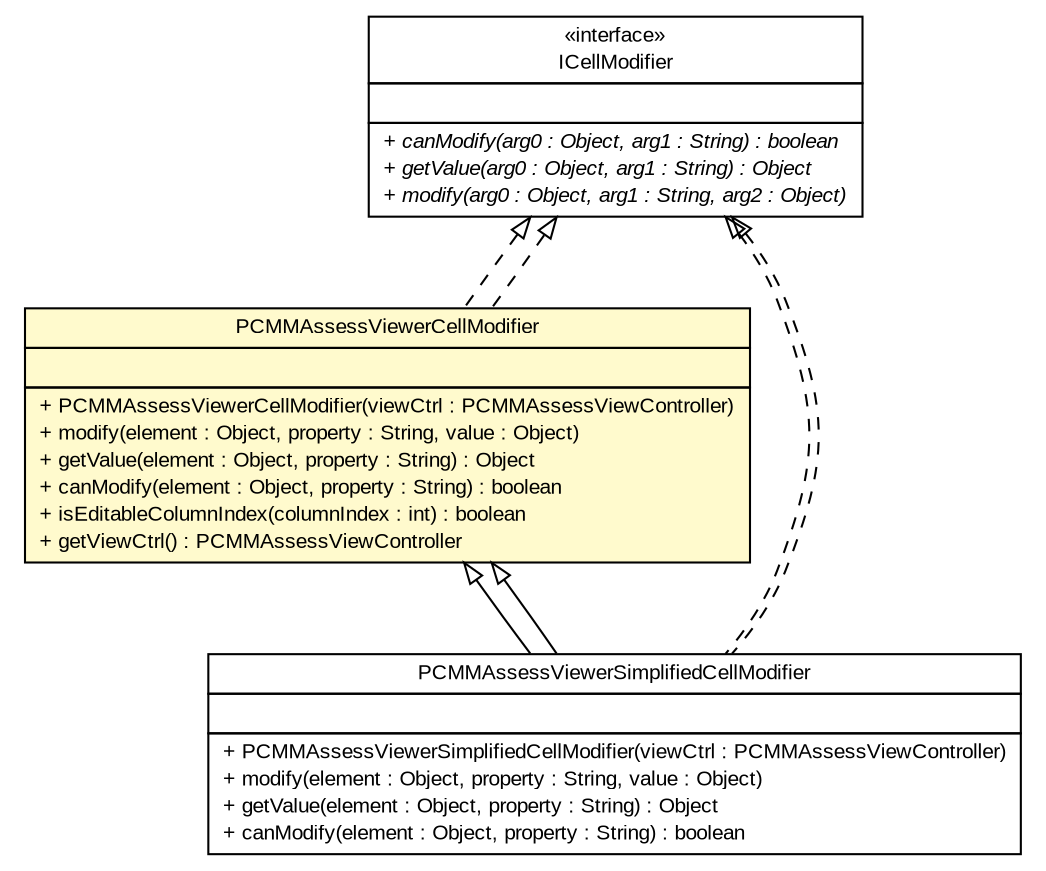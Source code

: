 #!/usr/local/bin/dot
#
# Class diagram 
# Generated by UMLGraph version R5_6-24-gf6e263 (http://www.umlgraph.org/)
#

digraph G {
	edge [fontname="arial",fontsize=10,labelfontname="arial",labelfontsize=10];
	node [fontname="arial",fontsize=10,shape=plaintext];
	nodesep=0.25;
	ranksep=0.5;
	// gov.sandia.cf.parts.ui.pcmm.editors.PCMMAssessViewerCellModifier
	c255838 [label=<<table title="gov.sandia.cf.parts.ui.pcmm.editors.PCMMAssessViewerCellModifier" border="0" cellborder="1" cellspacing="0" cellpadding="2" port="p" bgcolor="lemonChiffon" href="./PCMMAssessViewerCellModifier.html">
		<tr><td><table border="0" cellspacing="0" cellpadding="1">
<tr><td align="center" balign="center"> PCMMAssessViewerCellModifier </td></tr>
		</table></td></tr>
		<tr><td><table border="0" cellspacing="0" cellpadding="1">
<tr><td align="left" balign="left">  </td></tr>
		</table></td></tr>
		<tr><td><table border="0" cellspacing="0" cellpadding="1">
<tr><td align="left" balign="left"> + PCMMAssessViewerCellModifier(viewCtrl : PCMMAssessViewController) </td></tr>
<tr><td align="left" balign="left"> + modify(element : Object, property : String, value : Object) </td></tr>
<tr><td align="left" balign="left"> + getValue(element : Object, property : String) : Object </td></tr>
<tr><td align="left" balign="left"> + canModify(element : Object, property : String) : boolean </td></tr>
<tr><td align="left" balign="left"> + isEditableColumnIndex(columnIndex : int) : boolean </td></tr>
<tr><td align="left" balign="left"> + getViewCtrl() : PCMMAssessViewController </td></tr>
		</table></td></tr>
		</table>>, URL="./PCMMAssessViewerCellModifier.html", fontname="arial", fontcolor="black", fontsize=10.0];
	// gov.sandia.cf.parts.ui.pcmm.editors.PCMMAssessViewerSimplifiedCellModifier
	c255839 [label=<<table title="gov.sandia.cf.parts.ui.pcmm.editors.PCMMAssessViewerSimplifiedCellModifier" border="0" cellborder="1" cellspacing="0" cellpadding="2" port="p" href="./PCMMAssessViewerSimplifiedCellModifier.html">
		<tr><td><table border="0" cellspacing="0" cellpadding="1">
<tr><td align="center" balign="center"> PCMMAssessViewerSimplifiedCellModifier </td></tr>
		</table></td></tr>
		<tr><td><table border="0" cellspacing="0" cellpadding="1">
<tr><td align="left" balign="left">  </td></tr>
		</table></td></tr>
		<tr><td><table border="0" cellspacing="0" cellpadding="1">
<tr><td align="left" balign="left"> + PCMMAssessViewerSimplifiedCellModifier(viewCtrl : PCMMAssessViewController) </td></tr>
<tr><td align="left" balign="left"> + modify(element : Object, property : String, value : Object) </td></tr>
<tr><td align="left" balign="left"> + getValue(element : Object, property : String) : Object </td></tr>
<tr><td align="left" balign="left"> + canModify(element : Object, property : String) : boolean </td></tr>
		</table></td></tr>
		</table>>, URL="./PCMMAssessViewerSimplifiedCellModifier.html", fontname="arial", fontcolor="black", fontsize=10.0];
	//gov.sandia.cf.parts.ui.pcmm.editors.PCMMAssessViewerCellModifier implements org.eclipse.jface.viewers.ICellModifier
	c256024:p -> c255838:p [dir=back,arrowtail=empty,style=dashed];
	//gov.sandia.cf.parts.ui.pcmm.editors.PCMMAssessViewerSimplifiedCellModifier extends gov.sandia.cf.parts.ui.pcmm.editors.PCMMAssessViewerCellModifier
	c255838:p -> c255839:p [dir=back,arrowtail=empty];
	//gov.sandia.cf.parts.ui.pcmm.editors.PCMMAssessViewerSimplifiedCellModifier implements org.eclipse.jface.viewers.ICellModifier
	c256024:p -> c255839:p [dir=back,arrowtail=empty,style=dashed];
	//gov.sandia.cf.parts.ui.pcmm.editors.PCMMAssessViewerSimplifiedCellModifier extends gov.sandia.cf.parts.ui.pcmm.editors.PCMMAssessViewerCellModifier
	c255838:p -> c255839:p [dir=back,arrowtail=empty];
	//gov.sandia.cf.parts.ui.pcmm.editors.PCMMAssessViewerSimplifiedCellModifier implements org.eclipse.jface.viewers.ICellModifier
	c256024:p -> c255839:p [dir=back,arrowtail=empty,style=dashed];
	//gov.sandia.cf.parts.ui.pcmm.editors.PCMMAssessViewerCellModifier implements org.eclipse.jface.viewers.ICellModifier
	c256024:p -> c255838:p [dir=back,arrowtail=empty,style=dashed];
	// org.eclipse.jface.viewers.ICellModifier
	c256024 [label=<<table title="org.eclipse.jface.viewers.ICellModifier" border="0" cellborder="1" cellspacing="0" cellpadding="2" port="p" href="http://java.sun.com/j2se/1.4.2/docs/api/org/eclipse/jface/viewers/ICellModifier.html">
		<tr><td><table border="0" cellspacing="0" cellpadding="1">
<tr><td align="center" balign="center"> &#171;interface&#187; </td></tr>
<tr><td align="center" balign="center"> ICellModifier </td></tr>
		</table></td></tr>
		<tr><td><table border="0" cellspacing="0" cellpadding="1">
<tr><td align="left" balign="left">  </td></tr>
		</table></td></tr>
		<tr><td><table border="0" cellspacing="0" cellpadding="1">
<tr><td align="left" balign="left"><font face="arial italic" point-size="10.0"> + canModify(arg0 : Object, arg1 : String) : boolean </font></td></tr>
<tr><td align="left" balign="left"><font face="arial italic" point-size="10.0"> + getValue(arg0 : Object, arg1 : String) : Object </font></td></tr>
<tr><td align="left" balign="left"><font face="arial italic" point-size="10.0"> + modify(arg0 : Object, arg1 : String, arg2 : Object) </font></td></tr>
		</table></td></tr>
		</table>>, URL="http://java.sun.com/j2se/1.4.2/docs/api/org/eclipse/jface/viewers/ICellModifier.html", fontname="arial", fontcolor="black", fontsize=10.0];
}

